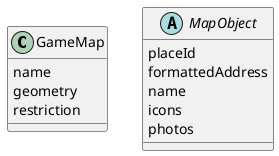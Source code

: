 @startuml

class GameMap {
name
geometry
restriction
}


abstract class MapObject {
placeId
formattedAddress
name
icons
photos
}



@enduml
